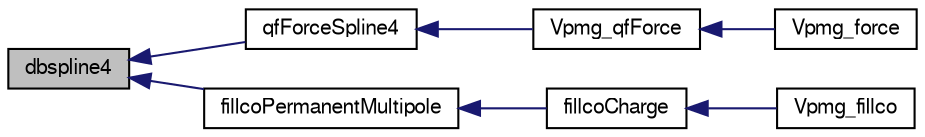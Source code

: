 digraph "dbspline4"
{
  edge [fontname="FreeSans",fontsize="10",labelfontname="FreeSans",labelfontsize="10"];
  node [fontname="FreeSans",fontsize="10",shape=record];
  rankdir="LR";
  Node1 [label="dbspline4",height=0.2,width=0.4,color="black", fillcolor="grey75", style="filled" fontcolor="black"];
  Node1 -> Node2 [dir="back",color="midnightblue",fontsize="10",style="solid",fontname="FreeSans"];
  Node2 [label="qfForceSpline4",height=0.2,width=0.4,color="black", fillcolor="white", style="filled",URL="$vpmg_8c.html#a682bb08f7ef2b312b9da1c2ba6e0a25b",tooltip="Charge-field force due to a quintic spline charge function."];
  Node2 -> Node3 [dir="back",color="midnightblue",fontsize="10",style="solid",fontname="FreeSans"];
  Node3 [label="Vpmg_qfForce",height=0.2,width=0.4,color="black", fillcolor="white", style="filled",URL="$group___vpmg.html#gaf3bc9840c1d9ab92eddbfd5f798ae0b6",tooltip="Calculate the &quot;charge-field&quot; force on the specified atom in units of k_B T/AA."];
  Node3 -> Node4 [dir="back",color="midnightblue",fontsize="10",style="solid",fontname="FreeSans"];
  Node4 [label="Vpmg_force",height=0.2,width=0.4,color="black", fillcolor="white", style="filled",URL="$group___vpmg.html#gaaedec4be6966e3cee14a0a746ade406c",tooltip="Calculate the total force on the specified atom in units of k_B T/AA."];
  Node1 -> Node5 [dir="back",color="midnightblue",fontsize="10",style="solid",fontname="FreeSans"];
  Node5 [label="fillcoPermanentMultipole",height=0.2,width=0.4,color="black", fillcolor="white", style="filled",URL="$vpmg_8c.html#a45c2c05ddfc0c4e4aea3be668137d2e0",tooltip="Fill source term charge array for the use of permanent multipoles."];
  Node5 -> Node6 [dir="back",color="midnightblue",fontsize="10",style="solid",fontname="FreeSans"];
  Node6 [label="fillcoCharge",height=0.2,width=0.4,color="black", fillcolor="white", style="filled",URL="$vpmg_8c.html#ada65af06c9af5bf4ee593cb051bd0b0d",tooltip="Top-level driver to fill source term charge array."];
  Node6 -> Node7 [dir="back",color="midnightblue",fontsize="10",style="solid",fontname="FreeSans"];
  Node7 [label="Vpmg_fillco",height=0.2,width=0.4,color="black", fillcolor="white", style="filled",URL="$group___vpmg.html#gaf117af16d5e9c5bd4e557a69ec1eb73a",tooltip="Fill the coefficient arrays prior to solving the equation."];
}
